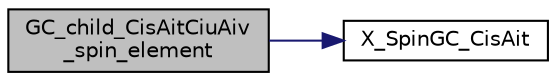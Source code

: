 digraph "GC_child_CisAitCiuAiv_spin_element"
{
 // INTERACTIVE_SVG=YES
  edge [fontname="Helvetica",fontsize="10",labelfontname="Helvetica",labelfontsize="10"];
  node [fontname="Helvetica",fontsize="10",shape=record];
  rankdir="LR";
  Node1 [label="GC_child_CisAitCiuAiv\l_spin_element",height=0.2,width=0.4,color="black", fillcolor="grey75", style="filled", fontcolor="black"];
  Node1 -> Node2 [color="midnightblue",fontsize="10",style="solid",fontname="Helvetica"];
  Node2 [label="X_SpinGC_CisAit",height=0.2,width=0.4,color="black", fillcolor="white", style="filled",URL="$mltply_8c.html#a707ac2de8043df3be28fcf3c81c44362"];
}
